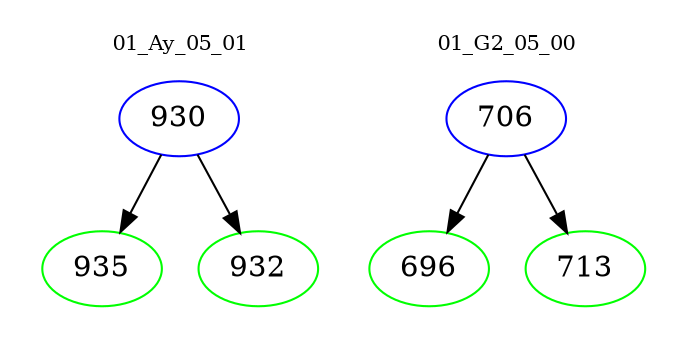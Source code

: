digraph{
subgraph cluster_0 {
color = white
label = "01_Ay_05_01";
fontsize=10;
T0_930 [label="930", color="blue"]
T0_930 -> T0_935 [color="black"]
T0_935 [label="935", color="green"]
T0_930 -> T0_932 [color="black"]
T0_932 [label="932", color="green"]
}
subgraph cluster_1 {
color = white
label = "01_G2_05_00";
fontsize=10;
T1_706 [label="706", color="blue"]
T1_706 -> T1_696 [color="black"]
T1_696 [label="696", color="green"]
T1_706 -> T1_713 [color="black"]
T1_713 [label="713", color="green"]
}
}
